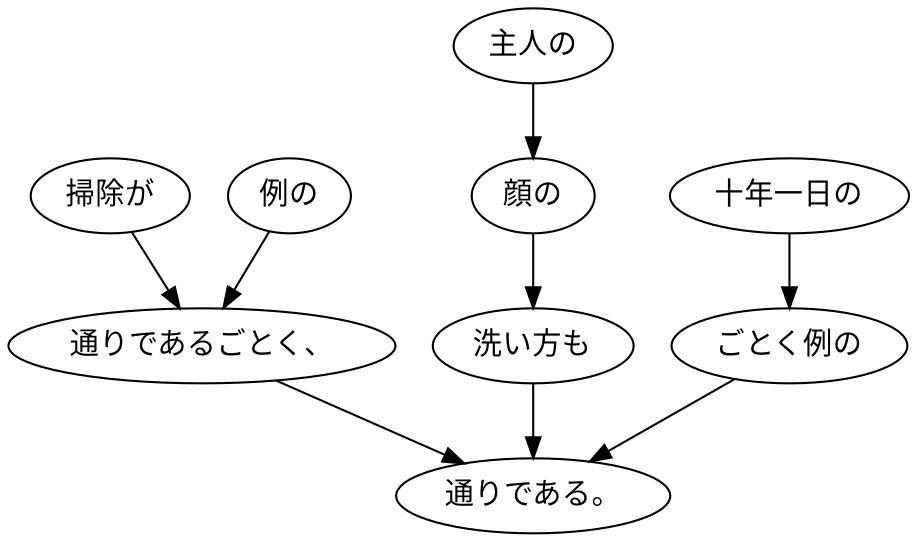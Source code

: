 digraph graph6575 {
	node0 [label="掃除が"];
	node1 [label="例の"];
	node2 [label="通りであるごとく、"];
	node3 [label="主人の"];
	node4 [label="顔の"];
	node5 [label="洗い方も"];
	node6 [label="十年一日の"];
	node7 [label="ごとく例の"];
	node8 [label="通りである。"];
	node0 -> node2;
	node1 -> node2;
	node2 -> node8;
	node3 -> node4;
	node4 -> node5;
	node5 -> node8;
	node6 -> node7;
	node7 -> node8;
}
